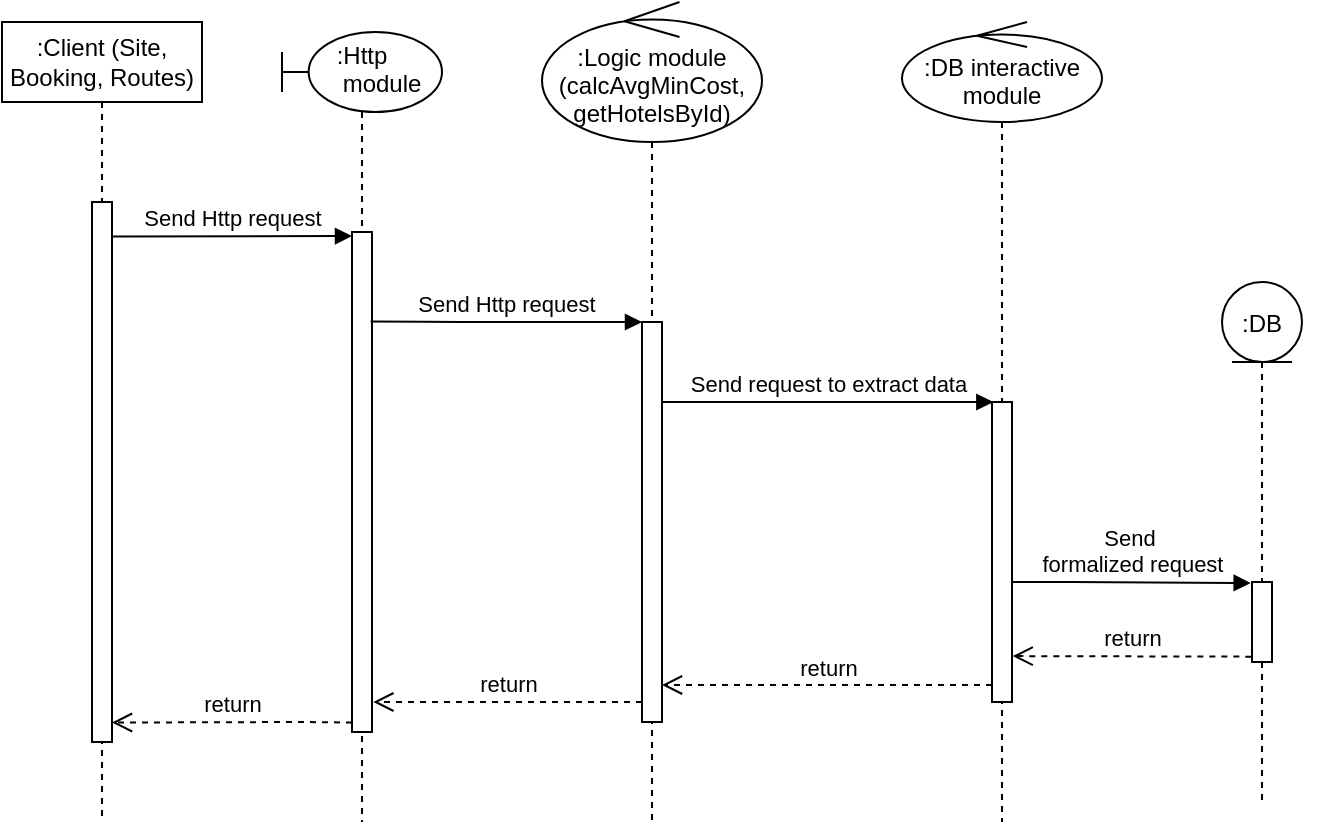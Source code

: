 <mxfile version="10.5.4" type="device"><diagram name="Page-1" id="e7e014a7-5840-1c2e-5031-d8a46d1fe8dd"><mxGraphModel dx="895" dy="481" grid="1" gridSize="10" guides="1" tooltips="1" connect="1" arrows="1" fold="1" page="1" pageScale="1" pageWidth="1169" pageHeight="826" background="#ffffff" math="0" shadow="0"><root><mxCell id="0"/><mxCell id="1" parent="0"/><mxCell id="Eb-UBszFKPf9P1Y-VWFO-42" value=":Client (Site, Booking, Routes)" style="shape=umlLifeline;perimeter=lifelinePerimeter;whiteSpace=wrap;html=1;container=1;collapsible=0;recursiveResize=0;outlineConnect=0;" vertex="1" parent="1"><mxGeometry x="130" y="80" width="100" height="400" as="geometry"/></mxCell><mxCell id="Eb-UBszFKPf9P1Y-VWFO-43" value="" style="html=1;points=[];perimeter=orthogonalPerimeter;" vertex="1" parent="Eb-UBszFKPf9P1Y-VWFO-42"><mxGeometry x="45" y="90" width="10" height="270" as="geometry"/></mxCell><mxCell id="Eb-UBszFKPf9P1Y-VWFO-46" value="" style="shape=umlLifeline;participant=umlBoundary;perimeter=lifelinePerimeter;whiteSpace=wrap;html=1;container=1;collapsible=0;recursiveResize=0;verticalAlign=top;spacingTop=36;labelBackgroundColor=#ffffff;outlineConnect=0;" vertex="1" parent="1"><mxGeometry x="270" y="85" width="80" height="395" as="geometry"/></mxCell><mxCell id="Eb-UBszFKPf9P1Y-VWFO-47" value=":Http&#10;      module" style="text;align=center;fontStyle=0;verticalAlign=middle;spacingLeft=3;spacingRight=3;strokeColor=none;rotatable=0;points=[[0,0.5],[1,0.5]];portConstraint=eastwest;" vertex="1" parent="Eb-UBszFKPf9P1Y-VWFO-46"><mxGeometry y="5" width="80" height="26" as="geometry"/></mxCell><mxCell id="Eb-UBszFKPf9P1Y-VWFO-52" value="" style="html=1;points=[];perimeter=orthogonalPerimeter;" vertex="1" parent="Eb-UBszFKPf9P1Y-VWFO-46"><mxGeometry x="35" y="100" width="10" height="250" as="geometry"/></mxCell><mxCell id="Eb-UBszFKPf9P1Y-VWFO-44" value="Send Http request" style="html=1;verticalAlign=bottom;endArrow=block;exitX=1.033;exitY=0.064;exitDx=0;exitDy=0;exitPerimeter=0;" edge="1" parent="1" source="Eb-UBszFKPf9P1Y-VWFO-43"><mxGeometry relative="1" as="geometry"><mxPoint x="250" y="230" as="sourcePoint"/><mxPoint x="305" y="187" as="targetPoint"/></mxGeometry></mxCell><mxCell id="Eb-UBszFKPf9P1Y-VWFO-48" value="" style="shape=umlLifeline;participant=umlControl;perimeter=lifelinePerimeter;whiteSpace=wrap;html=1;container=1;collapsible=0;recursiveResize=0;verticalAlign=top;spacingTop=36;labelBackgroundColor=#ffffff;outlineConnect=0;size=70;" vertex="1" parent="1"><mxGeometry x="400" y="70" width="110" height="410" as="geometry"/></mxCell><mxCell id="Eb-UBszFKPf9P1Y-VWFO-49" value=":Logic module&#10;(calcAvgMinCost,&#10;getHotelsById)" style="text;align=center;fontStyle=0;verticalAlign=middle;spacingLeft=3;spacingRight=3;strokeColor=none;rotatable=0;points=[[0,0.5],[1,0.5]];portConstraint=eastwest;" vertex="1" parent="Eb-UBszFKPf9P1Y-VWFO-48"><mxGeometry x="15" y="28" width="80" height="26" as="geometry"/></mxCell><mxCell id="Eb-UBszFKPf9P1Y-VWFO-53" value="" style="html=1;points=[];perimeter=orthogonalPerimeter;" vertex="1" parent="Eb-UBszFKPf9P1Y-VWFO-48"><mxGeometry x="50" y="160" width="10" height="200" as="geometry"/></mxCell><mxCell id="Eb-UBszFKPf9P1Y-VWFO-50" value="Send Http request" style="html=1;verticalAlign=bottom;endArrow=block;exitX=0.933;exitY=0.179;exitDx=0;exitDy=0;exitPerimeter=0;" edge="1" parent="1" source="Eb-UBszFKPf9P1Y-VWFO-52"><mxGeometry relative="1" as="geometry"><mxPoint x="320" y="230" as="sourcePoint"/><mxPoint x="450" y="230" as="targetPoint"/><Array as="points"><mxPoint x="350" y="230"/></Array></mxGeometry></mxCell><mxCell id="Eb-UBszFKPf9P1Y-VWFO-51" value="return" style="html=1;verticalAlign=bottom;endArrow=open;dashed=1;endSize=8;entryX=1.067;entryY=0.94;entryDx=0;entryDy=0;entryPerimeter=0;" edge="1" parent="1" target="Eb-UBszFKPf9P1Y-VWFO-52"><mxGeometry relative="1" as="geometry"><mxPoint x="320" y="420" as="targetPoint"/><mxPoint x="450" y="420" as="sourcePoint"/><Array as="points"><mxPoint x="410" y="420"/></Array></mxGeometry></mxCell><mxCell id="Eb-UBszFKPf9P1Y-VWFO-54" value="return" style="html=1;verticalAlign=bottom;endArrow=open;dashed=1;endSize=8;entryX=1;entryY=0.964;entryDx=0;entryDy=0;entryPerimeter=0;exitX=0;exitY=0.981;exitDx=0;exitDy=0;exitPerimeter=0;" edge="1" parent="1" source="Eb-UBszFKPf9P1Y-VWFO-52" target="Eb-UBszFKPf9P1Y-VWFO-43"><mxGeometry relative="1" as="geometry"><mxPoint x="190" y="430" as="targetPoint"/><mxPoint x="300" y="430" as="sourcePoint"/><Array as="points"><mxPoint x="280" y="430"/></Array></mxGeometry></mxCell><mxCell id="Eb-UBszFKPf9P1Y-VWFO-55" value="" style="shape=umlLifeline;participant=umlControl;perimeter=lifelinePerimeter;whiteSpace=wrap;html=1;container=1;collapsible=0;recursiveResize=0;verticalAlign=top;spacingTop=36;labelBackgroundColor=#ffffff;outlineConnect=0;size=50;" vertex="1" parent="1"><mxGeometry x="580" y="80" width="100" height="400" as="geometry"/></mxCell><mxCell id="Eb-UBszFKPf9P1Y-VWFO-56" value=":DB interactive&#10;module&#10;" style="text;align=center;fontStyle=0;verticalAlign=middle;spacingLeft=3;spacingRight=3;strokeColor=none;rotatable=0;points=[[0,0.5],[1,0.5]];portConstraint=eastwest;" vertex="1" parent="Eb-UBszFKPf9P1Y-VWFO-55"><mxGeometry x="10" y="23" width="80" height="26" as="geometry"/></mxCell><mxCell id="Eb-UBszFKPf9P1Y-VWFO-58" value="" style="html=1;points=[];perimeter=orthogonalPerimeter;" vertex="1" parent="Eb-UBszFKPf9P1Y-VWFO-55"><mxGeometry x="45" y="190" width="10" height="150" as="geometry"/></mxCell><mxCell id="Eb-UBszFKPf9P1Y-VWFO-57" value="Send request to extract data" style="html=1;verticalAlign=bottom;endArrow=block;entryX=0.067;entryY=0;entryDx=0;entryDy=0;entryPerimeter=0;" edge="1" parent="1" target="Eb-UBszFKPf9P1Y-VWFO-58"><mxGeometry relative="1" as="geometry"><mxPoint x="459.81" y="270" as="sourcePoint"/><mxPoint x="620" y="270" as="targetPoint"/><Array as="points"><mxPoint x="500" y="270"/></Array></mxGeometry></mxCell><mxCell id="Eb-UBszFKPf9P1Y-VWFO-59" value="" style="shape=umlLifeline;participant=umlEntity;perimeter=lifelinePerimeter;whiteSpace=wrap;html=1;container=1;collapsible=0;recursiveResize=0;verticalAlign=top;spacingTop=36;labelBackgroundColor=#ffffff;outlineConnect=0;" vertex="1" parent="1"><mxGeometry x="740" y="210" width="40" height="260" as="geometry"/></mxCell><mxCell id="Eb-UBszFKPf9P1Y-VWFO-61" value="" style="html=1;points=[];perimeter=orthogonalPerimeter;" vertex="1" parent="Eb-UBszFKPf9P1Y-VWFO-59"><mxGeometry x="15" y="150" width="10" height="40" as="geometry"/></mxCell><mxCell id="Eb-UBszFKPf9P1Y-VWFO-60" value=":DB" style="text;align=center;fontStyle=0;verticalAlign=middle;spacingLeft=3;spacingRight=3;strokeColor=none;rotatable=0;points=[[0,0.5],[1,0.5]];portConstraint=eastwest;" vertex="1" parent="1"><mxGeometry x="720" y="217" width="80" height="26" as="geometry"/></mxCell><mxCell id="Eb-UBszFKPf9P1Y-VWFO-62" value="Send&amp;nbsp;&lt;br&gt;&lt;span&gt;formalized request&lt;/span&gt;&lt;br&gt;" style="html=1;verticalAlign=bottom;endArrow=block;entryX=-0.067;entryY=0.013;entryDx=0;entryDy=0;entryPerimeter=0;" edge="1" parent="1" target="Eb-UBszFKPf9P1Y-VWFO-61"><mxGeometry relative="1" as="geometry"><mxPoint x="634.81" y="360" as="sourcePoint"/><mxPoint x="750" y="360" as="targetPoint"/><Array as="points"><mxPoint x="675" y="360"/></Array></mxGeometry></mxCell><mxCell id="Eb-UBszFKPf9P1Y-VWFO-63" value="return" style="html=1;verticalAlign=bottom;endArrow=open;dashed=1;endSize=8;" edge="1" parent="1" source="Eb-UBszFKPf9P1Y-VWFO-58"><mxGeometry relative="1" as="geometry"><mxPoint x="460" y="411.5" as="targetPoint"/><mxPoint x="620" y="411" as="sourcePoint"/><Array as="points"><mxPoint x="560" y="411.5"/></Array></mxGeometry></mxCell><mxCell id="Eb-UBszFKPf9P1Y-VWFO-64" value="return" style="html=1;verticalAlign=bottom;endArrow=open;dashed=1;endSize=8;entryX=1.033;entryY=0.847;entryDx=0;entryDy=0;entryPerimeter=0;exitX=-0.033;exitY=0.933;exitDx=0;exitDy=0;exitPerimeter=0;" edge="1" parent="1" source="Eb-UBszFKPf9P1Y-VWFO-61" target="Eb-UBszFKPf9P1Y-VWFO-58"><mxGeometry relative="1" as="geometry"><mxPoint x="635" y="412.5" as="targetPoint"/><mxPoint x="755" y="402" as="sourcePoint"/><Array as="points"/></mxGeometry></mxCell></root></mxGraphModel></diagram></mxfile>